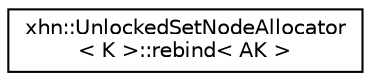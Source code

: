 digraph "Graphical Class Hierarchy"
{
  edge [fontname="Helvetica",fontsize="10",labelfontname="Helvetica",labelfontsize="10"];
  node [fontname="Helvetica",fontsize="10",shape=record];
  rankdir="LR";
  Node1 [label="xhn::UnlockedSetNodeAllocator\l\< K \>::rebind\< AK \>",height=0.2,width=0.4,color="black", fillcolor="white", style="filled",URL="$structxhn_1_1_unlocked_set_node_allocator_1_1rebind.html"];
}

